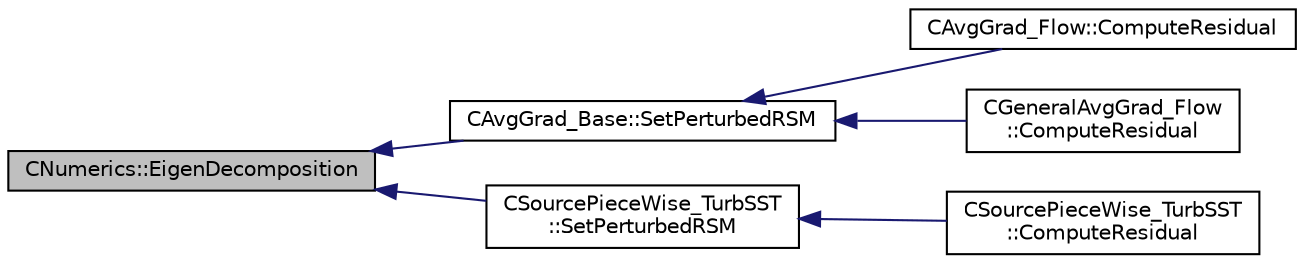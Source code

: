 digraph "CNumerics::EigenDecomposition"
{
  edge [fontname="Helvetica",fontsize="10",labelfontname="Helvetica",labelfontsize="10"];
  node [fontname="Helvetica",fontsize="10",shape=record];
  rankdir="LR";
  Node182 [label="CNumerics::EigenDecomposition",height=0.2,width=0.4,color="black", fillcolor="grey75", style="filled", fontcolor="black"];
  Node182 -> Node183 [dir="back",color="midnightblue",fontsize="10",style="solid",fontname="Helvetica"];
  Node183 [label="CAvgGrad_Base::SetPerturbedRSM",height=0.2,width=0.4,color="black", fillcolor="white", style="filled",URL="$class_c_avg_grad___base.html#ab2505232ec88f7ef79d1575537fee1ea",tooltip="Perturb the Reynolds stress tensor based on parameters. "];
  Node183 -> Node184 [dir="back",color="midnightblue",fontsize="10",style="solid",fontname="Helvetica"];
  Node184 [label="CAvgGrad_Flow::ComputeResidual",height=0.2,width=0.4,color="black", fillcolor="white", style="filled",URL="$class_c_avg_grad___flow.html#a1c12e066648de65a083bc9aea10df100",tooltip="Compute the viscous flow residual using an average of gradients. "];
  Node183 -> Node185 [dir="back",color="midnightblue",fontsize="10",style="solid",fontname="Helvetica"];
  Node185 [label="CGeneralAvgGrad_Flow\l::ComputeResidual",height=0.2,width=0.4,color="black", fillcolor="white", style="filled",URL="$class_c_general_avg_grad___flow.html#a5785be0eced1e0e614adec2cbe7a96d4",tooltip="Compute the viscous flow residual using an average of gradients. "];
  Node182 -> Node186 [dir="back",color="midnightblue",fontsize="10",style="solid",fontname="Helvetica"];
  Node186 [label="CSourcePieceWise_TurbSST\l::SetPerturbedRSM",height=0.2,width=0.4,color="black", fillcolor="white", style="filled",URL="$class_c_source_piece_wise___turb_s_s_t.html#a7312d17a1a2ab1c993959aeb351779b6",tooltip="Perturb the Reynolds stress tensor based on parameters. "];
  Node186 -> Node187 [dir="back",color="midnightblue",fontsize="10",style="solid",fontname="Helvetica"];
  Node187 [label="CSourcePieceWise_TurbSST\l::ComputeResidual",height=0.2,width=0.4,color="black", fillcolor="white", style="filled",URL="$class_c_source_piece_wise___turb_s_s_t.html#ada1b61faae3ed32e332cbe04c0c6f3dd",tooltip="Residual for source term integration. "];
}

